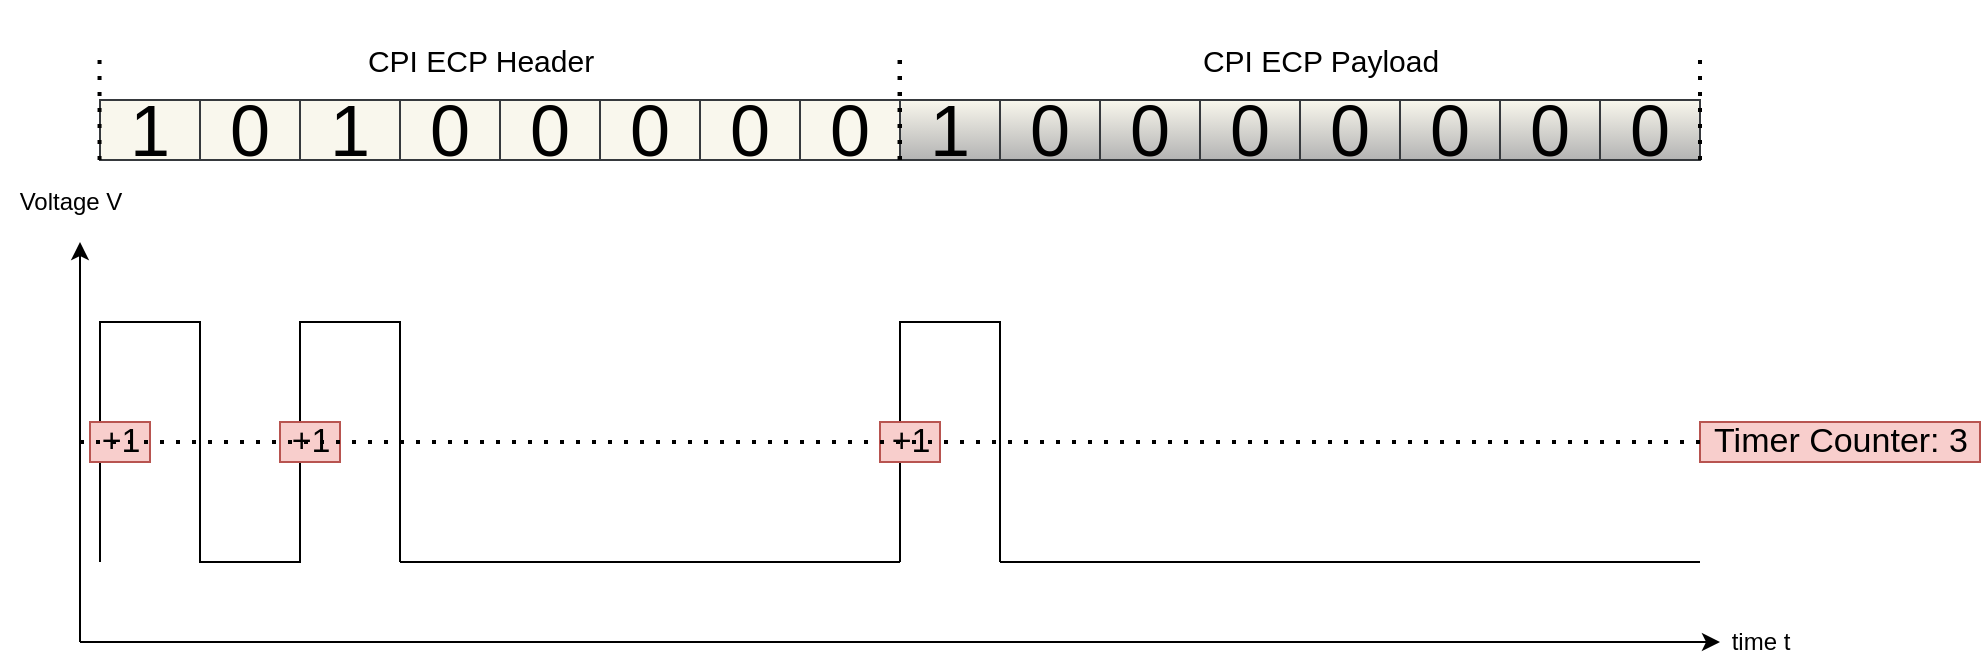 <mxfile>
    <diagram id="n4mrQ8y3M_gc2BHr-9Hr" name="Page-1">
        <mxGraphModel dx="1232" dy="598" grid="1" gridSize="10" guides="1" tooltips="1" connect="1" arrows="1" fold="1" page="1" pageScale="1" pageWidth="827" pageHeight="1169" math="0" shadow="0">
            <root>
                <mxCell id="0"/>
                <mxCell id="1" parent="0"/>
                <mxCell id="168" value="" style="endArrow=classic;html=1;" parent="1" edge="1">
                    <mxGeometry width="50" height="50" relative="1" as="geometry">
                        <mxPoint x="80" y="760" as="sourcePoint"/>
                        <mxPoint x="80" y="560" as="targetPoint"/>
                    </mxGeometry>
                </mxCell>
                <mxCell id="169" value="" style="endArrow=classic;html=1;" parent="1" edge="1">
                    <mxGeometry width="50" height="50" relative="1" as="geometry">
                        <mxPoint x="80" y="760" as="sourcePoint"/>
                        <mxPoint x="900" y="760" as="targetPoint"/>
                    </mxGeometry>
                </mxCell>
                <mxCell id="170" value="Voltage V" style="text;html=1;align=center;verticalAlign=middle;resizable=0;points=[];autosize=1;strokeColor=none;fillColor=none;" parent="1" vertex="1">
                    <mxGeometry x="40" y="530" width="70" height="20" as="geometry"/>
                </mxCell>
                <mxCell id="171" value="time t" style="text;html=1;align=center;verticalAlign=middle;resizable=0;points=[];autosize=1;strokeColor=none;fillColor=none;" parent="1" vertex="1">
                    <mxGeometry x="900" y="750" width="40" height="20" as="geometry"/>
                </mxCell>
                <mxCell id="173" value="&lt;font style=&quot;font-size: 36px&quot;&gt;1&lt;/font&gt;" style="rounded=0;whiteSpace=wrap;html=1;fillColor=#f9f7ed;strokeColor=#36393d;" parent="1" vertex="1">
                    <mxGeometry x="90" y="489" width="50" height="30" as="geometry"/>
                </mxCell>
                <mxCell id="174" value="&lt;font style=&quot;font-size: 36px&quot;&gt;0&lt;/font&gt;" style="rounded=0;whiteSpace=wrap;html=1;fillColor=#f9f7ed;strokeColor=#36393d;" parent="1" vertex="1">
                    <mxGeometry x="140" y="489" width="50" height="30" as="geometry"/>
                </mxCell>
                <mxCell id="175" value="&lt;font style=&quot;font-size: 36px&quot;&gt;1&lt;/font&gt;" style="rounded=0;whiteSpace=wrap;html=1;fillColor=#f9f7ed;strokeColor=#36393d;" parent="1" vertex="1">
                    <mxGeometry x="190" y="489" width="50" height="30" as="geometry"/>
                </mxCell>
                <mxCell id="176" value="&lt;font style=&quot;font-size: 36px&quot;&gt;0&lt;/font&gt;" style="rounded=0;whiteSpace=wrap;html=1;fillColor=#f9f7ed;strokeColor=#36393d;" parent="1" vertex="1">
                    <mxGeometry x="240" y="489" width="50" height="30" as="geometry"/>
                </mxCell>
                <mxCell id="177" value="&lt;font style=&quot;font-size: 36px&quot;&gt;0&lt;/font&gt;" style="rounded=0;whiteSpace=wrap;html=1;fillColor=#f9f7ed;strokeColor=#36393d;" parent="1" vertex="1">
                    <mxGeometry x="290" y="489" width="50" height="30" as="geometry"/>
                </mxCell>
                <mxCell id="178" value="&lt;font style=&quot;font-size: 36px&quot;&gt;0&lt;/font&gt;" style="rounded=0;whiteSpace=wrap;html=1;fillColor=#f9f7ed;strokeColor=#36393d;" parent="1" vertex="1">
                    <mxGeometry x="340" y="489" width="50" height="30" as="geometry"/>
                </mxCell>
                <mxCell id="179" value="&lt;font style=&quot;font-size: 36px&quot;&gt;0&lt;/font&gt;" style="rounded=0;whiteSpace=wrap;html=1;fillColor=#f9f7ed;strokeColor=#36393d;" parent="1" vertex="1">
                    <mxGeometry x="390" y="489" width="50" height="30" as="geometry"/>
                </mxCell>
                <mxCell id="180" value="&lt;font style=&quot;font-size: 36px&quot;&gt;0&lt;/font&gt;" style="rounded=0;whiteSpace=wrap;html=1;fillColor=#f9f7ed;strokeColor=#36393d;" parent="1" vertex="1">
                    <mxGeometry x="440" y="489" width="50" height="30" as="geometry"/>
                </mxCell>
                <mxCell id="181" value="&lt;font style=&quot;font-size: 36px&quot;&gt;1&lt;/font&gt;" style="rounded=0;whiteSpace=wrap;html=1;fillColor=#f9f7ed;strokeColor=#36393d;gradientColor=#B3B3B3;" parent="1" vertex="1">
                    <mxGeometry x="490" y="489" width="50" height="30" as="geometry"/>
                </mxCell>
                <mxCell id="182" value="&lt;font style=&quot;font-size: 36px&quot;&gt;0&lt;/font&gt;" style="rounded=0;whiteSpace=wrap;html=1;fillColor=#f9f7ed;strokeColor=#36393d;gradientColor=#B3B3B3;" parent="1" vertex="1">
                    <mxGeometry x="540" y="489" width="50" height="30" as="geometry"/>
                </mxCell>
                <mxCell id="183" value="&lt;font style=&quot;font-size: 36px&quot;&gt;0&lt;/font&gt;" style="rounded=0;whiteSpace=wrap;html=1;fillColor=#f9f7ed;strokeColor=#36393d;gradientColor=#B3B3B3;" parent="1" vertex="1">
                    <mxGeometry x="590" y="489" width="50" height="30" as="geometry"/>
                </mxCell>
                <mxCell id="184" value="&lt;font style=&quot;font-size: 36px&quot;&gt;0&lt;/font&gt;" style="rounded=0;whiteSpace=wrap;html=1;fillColor=#f9f7ed;strokeColor=#36393d;gradientColor=#B3B3B3;" parent="1" vertex="1">
                    <mxGeometry x="640" y="489" width="50" height="30" as="geometry"/>
                </mxCell>
                <mxCell id="185" value="&lt;font style=&quot;font-size: 36px&quot;&gt;0&lt;/font&gt;" style="rounded=0;whiteSpace=wrap;html=1;fillColor=#f9f7ed;strokeColor=#36393d;gradientColor=#B3B3B3;" parent="1" vertex="1">
                    <mxGeometry x="690" y="489" width="50" height="30" as="geometry"/>
                </mxCell>
                <mxCell id="186" value="&lt;font style=&quot;font-size: 36px&quot;&gt;0&lt;/font&gt;" style="rounded=0;whiteSpace=wrap;html=1;fillColor=#f9f7ed;strokeColor=#36393d;gradientColor=#B3B3B3;" parent="1" vertex="1">
                    <mxGeometry x="740" y="489" width="50" height="30" as="geometry"/>
                </mxCell>
                <mxCell id="187" value="&lt;font style=&quot;font-size: 36px&quot;&gt;0&lt;/font&gt;" style="rounded=0;whiteSpace=wrap;html=1;fillColor=#f9f7ed;strokeColor=#36393d;gradientColor=#B3B3B3;" parent="1" vertex="1">
                    <mxGeometry x="790" y="489" width="50" height="30" as="geometry"/>
                </mxCell>
                <mxCell id="188" value="&lt;font style=&quot;font-size: 36px&quot;&gt;0&lt;/font&gt;" style="rounded=0;whiteSpace=wrap;html=1;fillColor=#f9f7ed;strokeColor=#36393d;gradientColor=#B3B3B3;" parent="1" vertex="1">
                    <mxGeometry x="840" y="489" width="50" height="30" as="geometry"/>
                </mxCell>
                <mxCell id="197" value="" style="endArrow=none;dashed=1;html=1;dashPattern=1 3;strokeWidth=2;fontSize=36;" parent="1" edge="1">
                    <mxGeometry width="50" height="50" relative="1" as="geometry">
                        <mxPoint x="89.77" y="519" as="sourcePoint"/>
                        <mxPoint x="89.77" y="469" as="targetPoint"/>
                        <Array as="points">
                            <mxPoint x="89.77" y="499"/>
                        </Array>
                    </mxGeometry>
                </mxCell>
                <mxCell id="200" value="" style="endArrow=none;dashed=1;html=1;dashPattern=1 3;strokeWidth=2;fontSize=36;" parent="1" edge="1">
                    <mxGeometry width="50" height="50" relative="1" as="geometry">
                        <mxPoint x="490" y="519" as="sourcePoint"/>
                        <mxPoint x="490" y="469" as="targetPoint"/>
                        <Array as="points">
                            <mxPoint x="490" y="499"/>
                        </Array>
                    </mxGeometry>
                </mxCell>
                <mxCell id="202" value="" style="endArrow=none;dashed=1;html=1;dashPattern=1 3;strokeWidth=2;fontSize=36;" parent="1" edge="1">
                    <mxGeometry width="50" height="50" relative="1" as="geometry">
                        <mxPoint x="489.77" y="519" as="sourcePoint"/>
                        <mxPoint x="489.77" y="469" as="targetPoint"/>
                        <Array as="points">
                            <mxPoint x="489.77" y="499"/>
                        </Array>
                    </mxGeometry>
                </mxCell>
                <mxCell id="204" value="" style="endArrow=none;dashed=1;html=1;dashPattern=1 3;strokeWidth=2;fontSize=36;" parent="1" edge="1">
                    <mxGeometry width="50" height="50" relative="1" as="geometry">
                        <mxPoint x="890" y="519" as="sourcePoint"/>
                        <mxPoint x="890" y="469" as="targetPoint"/>
                        <Array as="points">
                            <mxPoint x="890" y="499"/>
                        </Array>
                    </mxGeometry>
                </mxCell>
                <mxCell id="206" value="&lt;font style=&quot;font-size: 15px&quot;&gt;CPI ECP Header&lt;/font&gt;" style="text;html=1;align=center;verticalAlign=middle;resizable=0;points=[];autosize=1;strokeColor=none;fillColor=none;fontSize=30;" parent="1" vertex="1">
                    <mxGeometry x="215" y="439" width="130" height="50" as="geometry"/>
                </mxCell>
                <mxCell id="207" value="&lt;font style=&quot;font-size: 15px&quot;&gt;CPI ECP Payload&lt;/font&gt;" style="text;html=1;align=center;verticalAlign=middle;resizable=0;points=[];autosize=1;strokeColor=none;fillColor=none;fontSize=30;" parent="1" vertex="1">
                    <mxGeometry x="635" y="439" width="130" height="50" as="geometry"/>
                </mxCell>
                <mxCell id="208" value="" style="endArrow=none;html=1;edgeStyle=orthogonalEdgeStyle;rounded=0;" parent="1" edge="1">
                    <mxGeometry width="50" height="50" relative="1" as="geometry">
                        <mxPoint x="90" y="720" as="sourcePoint"/>
                        <mxPoint x="140" y="720" as="targetPoint"/>
                        <Array as="points">
                            <mxPoint x="90" y="600"/>
                        </Array>
                    </mxGeometry>
                </mxCell>
                <mxCell id="211" value="" style="endArrow=none;html=1;edgeStyle=orthogonalEdgeStyle;rounded=0;" parent="1" edge="1">
                    <mxGeometry width="50" height="50" relative="1" as="geometry">
                        <mxPoint x="140" y="600" as="sourcePoint"/>
                        <mxPoint x="190" y="600" as="targetPoint"/>
                        <Array as="points">
                            <mxPoint x="160" y="720"/>
                            <mxPoint x="160" y="720"/>
                        </Array>
                    </mxGeometry>
                </mxCell>
                <mxCell id="212" value="" style="endArrow=none;html=1;edgeStyle=orthogonalEdgeStyle;rounded=0;" parent="1" edge="1">
                    <mxGeometry width="50" height="50" relative="1" as="geometry">
                        <mxPoint x="190" y="720.0" as="sourcePoint"/>
                        <mxPoint x="240" y="720.0" as="targetPoint"/>
                        <Array as="points">
                            <mxPoint x="190" y="600"/>
                        </Array>
                    </mxGeometry>
                </mxCell>
                <mxCell id="214" value="" style="endArrow=none;html=1;rounded=0;" parent="1" edge="1">
                    <mxGeometry width="50" height="50" relative="1" as="geometry">
                        <mxPoint x="240" y="720" as="sourcePoint"/>
                        <mxPoint x="290" y="720" as="targetPoint"/>
                    </mxGeometry>
                </mxCell>
                <mxCell id="215" value="" style="endArrow=none;html=1;rounded=0;" parent="1" edge="1">
                    <mxGeometry width="50" height="50" relative="1" as="geometry">
                        <mxPoint x="290" y="720" as="sourcePoint"/>
                        <mxPoint x="340" y="720" as="targetPoint"/>
                    </mxGeometry>
                </mxCell>
                <mxCell id="216" value="" style="endArrow=none;html=1;rounded=0;" parent="1" edge="1">
                    <mxGeometry width="50" height="50" relative="1" as="geometry">
                        <mxPoint x="340" y="720" as="sourcePoint"/>
                        <mxPoint x="390" y="720" as="targetPoint"/>
                    </mxGeometry>
                </mxCell>
                <mxCell id="217" value="" style="endArrow=none;html=1;rounded=0;" parent="1" edge="1">
                    <mxGeometry width="50" height="50" relative="1" as="geometry">
                        <mxPoint x="390" y="720" as="sourcePoint"/>
                        <mxPoint x="440" y="720" as="targetPoint"/>
                    </mxGeometry>
                </mxCell>
                <mxCell id="218" value="" style="endArrow=none;html=1;rounded=0;" parent="1" edge="1">
                    <mxGeometry width="50" height="50" relative="1" as="geometry">
                        <mxPoint x="440" y="720" as="sourcePoint"/>
                        <mxPoint x="490" y="720" as="targetPoint"/>
                    </mxGeometry>
                </mxCell>
                <mxCell id="219" value="" style="endArrow=none;html=1;edgeStyle=orthogonalEdgeStyle;rounded=0;" parent="1" edge="1">
                    <mxGeometry width="50" height="50" relative="1" as="geometry">
                        <mxPoint x="490" y="720.01" as="sourcePoint"/>
                        <mxPoint x="540" y="720.01" as="targetPoint"/>
                        <Array as="points">
                            <mxPoint x="490" y="600.01"/>
                        </Array>
                    </mxGeometry>
                </mxCell>
                <mxCell id="220" value="" style="endArrow=none;html=1;rounded=0;" parent="1" edge="1">
                    <mxGeometry width="50" height="50" relative="1" as="geometry">
                        <mxPoint x="540" y="720" as="sourcePoint"/>
                        <mxPoint x="590" y="720" as="targetPoint"/>
                    </mxGeometry>
                </mxCell>
                <mxCell id="221" value="" style="endArrow=none;html=1;rounded=0;" parent="1" edge="1">
                    <mxGeometry width="50" height="50" relative="1" as="geometry">
                        <mxPoint x="590" y="720" as="sourcePoint"/>
                        <mxPoint x="640" y="720" as="targetPoint"/>
                    </mxGeometry>
                </mxCell>
                <mxCell id="222" value="" style="endArrow=none;html=1;rounded=0;" parent="1" edge="1">
                    <mxGeometry width="50" height="50" relative="1" as="geometry">
                        <mxPoint x="640" y="720" as="sourcePoint"/>
                        <mxPoint x="690" y="720" as="targetPoint"/>
                    </mxGeometry>
                </mxCell>
                <mxCell id="223" value="" style="endArrow=none;html=1;rounded=0;" parent="1" edge="1">
                    <mxGeometry width="50" height="50" relative="1" as="geometry">
                        <mxPoint x="690" y="720" as="sourcePoint"/>
                        <mxPoint x="740" y="720" as="targetPoint"/>
                    </mxGeometry>
                </mxCell>
                <mxCell id="224" value="" style="endArrow=none;html=1;rounded=0;" parent="1" edge="1">
                    <mxGeometry width="50" height="50" relative="1" as="geometry">
                        <mxPoint x="740" y="720" as="sourcePoint"/>
                        <mxPoint x="790" y="720" as="targetPoint"/>
                    </mxGeometry>
                </mxCell>
                <mxCell id="225" value="" style="endArrow=none;html=1;rounded=0;" parent="1" edge="1">
                    <mxGeometry width="50" height="50" relative="1" as="geometry">
                        <mxPoint x="790" y="720" as="sourcePoint"/>
                        <mxPoint x="840" y="720" as="targetPoint"/>
                    </mxGeometry>
                </mxCell>
                <mxCell id="226" value="" style="endArrow=none;html=1;rounded=0;" parent="1" edge="1">
                    <mxGeometry width="50" height="50" relative="1" as="geometry">
                        <mxPoint x="840" y="720" as="sourcePoint"/>
                        <mxPoint x="890" y="720" as="targetPoint"/>
                    </mxGeometry>
                </mxCell>
                <mxCell id="227" value="&lt;font style=&quot;font-size: 17px&quot;&gt;+1&lt;/font&gt;" style="text;html=1;align=center;verticalAlign=middle;resizable=0;points=[];autosize=1;strokeColor=#b85450;fillColor=#f8cecc;" parent="1" vertex="1">
                    <mxGeometry x="85" y="650" width="30" height="20" as="geometry"/>
                </mxCell>
                <mxCell id="228" value="&lt;font style=&quot;font-size: 17px&quot;&gt;+1&lt;/font&gt;" style="text;html=1;align=center;verticalAlign=middle;resizable=0;points=[];autosize=1;strokeColor=#b85450;fillColor=#f8cecc;" parent="1" vertex="1">
                    <mxGeometry x="180" y="650" width="30" height="20" as="geometry"/>
                </mxCell>
                <mxCell id="229" value="&lt;font style=&quot;font-size: 17px&quot;&gt;+1&lt;/font&gt;" style="text;html=1;align=center;verticalAlign=middle;resizable=0;points=[];autosize=1;strokeColor=#b85450;fillColor=#f8cecc;" parent="1" vertex="1">
                    <mxGeometry x="480" y="650" width="30" height="20" as="geometry"/>
                </mxCell>
                <mxCell id="230" value="&lt;font style=&quot;font-size: 17px&quot;&gt;Timer Counter: 3&lt;/font&gt;" style="text;html=1;align=center;verticalAlign=middle;resizable=0;points=[];autosize=1;strokeColor=#b85450;fillColor=#f8cecc;" parent="1" vertex="1">
                    <mxGeometry x="890" y="650" width="140" height="20" as="geometry"/>
                </mxCell>
                <mxCell id="231" value="" style="endArrow=none;dashed=1;html=1;dashPattern=1 3;strokeWidth=2;rounded=0;fontSize=17;" parent="1" target="230" edge="1">
                    <mxGeometry width="50" height="50" relative="1" as="geometry">
                        <mxPoint x="80" y="660" as="sourcePoint"/>
                        <mxPoint x="520" y="660" as="targetPoint"/>
                    </mxGeometry>
                </mxCell>
            </root>
        </mxGraphModel>
    </diagram>
</mxfile>